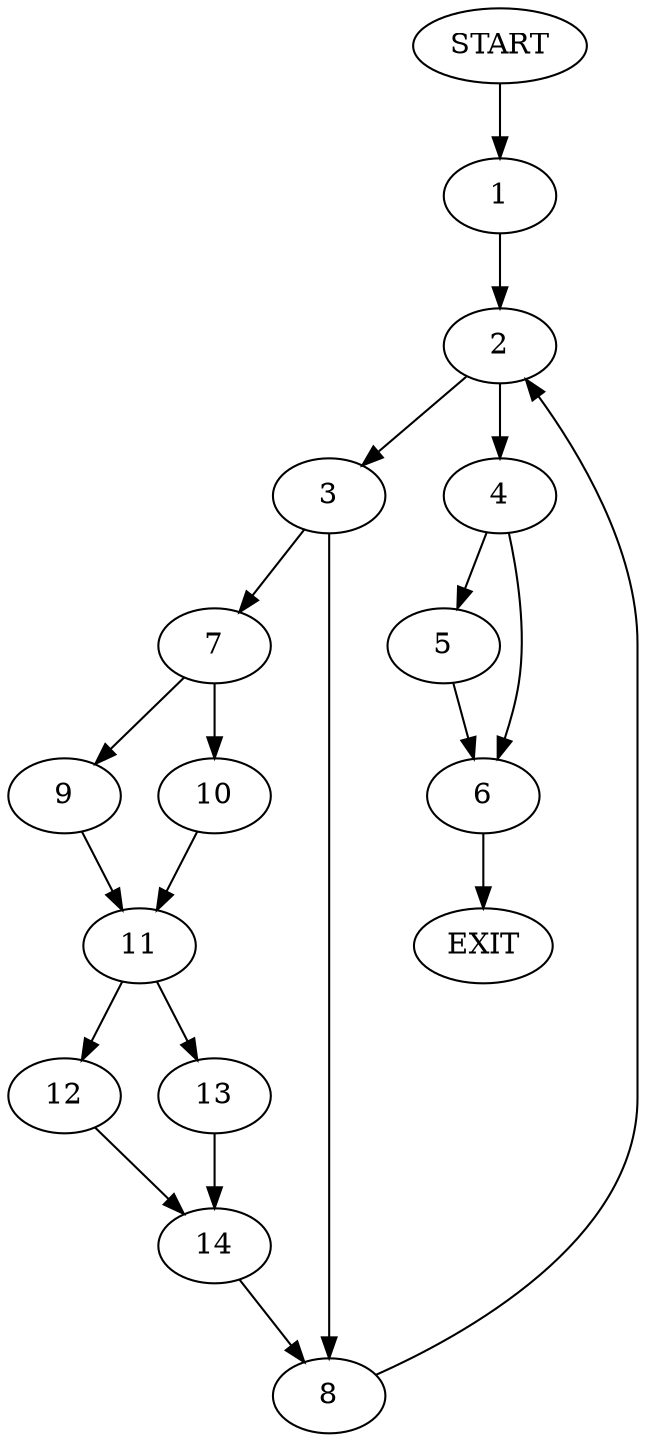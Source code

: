 digraph {
0 [label="START"]
15 [label="EXIT"]
0 -> 1
1 -> 2
2 -> 3
2 -> 4
4 -> 5
4 -> 6
3 -> 7
3 -> 8
7 -> 9
7 -> 10
8 -> 2
10 -> 11
9 -> 11
11 -> 12
11 -> 13
13 -> 14
12 -> 14
14 -> 8
6 -> 15
5 -> 6
}
